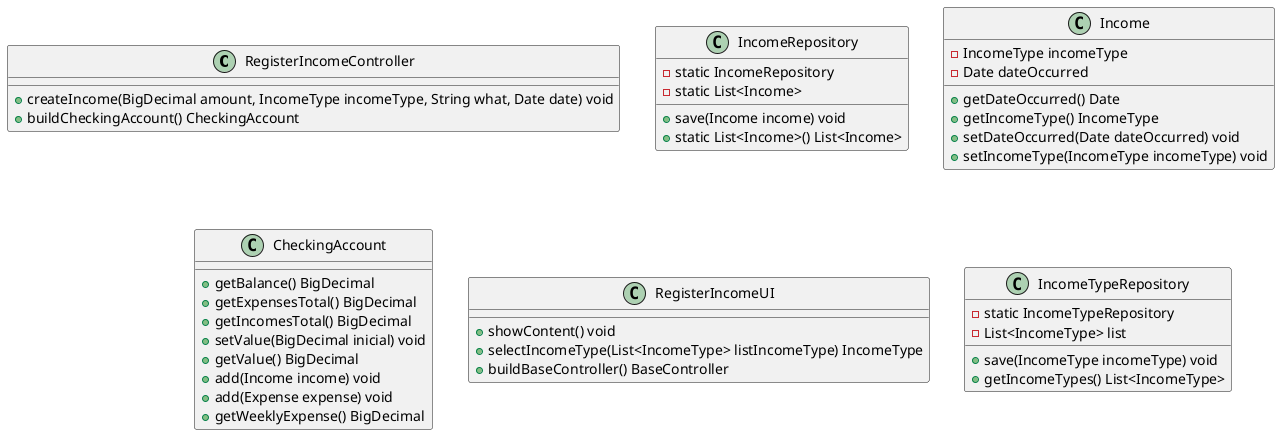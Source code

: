 @startuml

class RegisterIncomeController {
  +createIncome(BigDecimal amount, IncomeType incomeType, String what, Date date) void
  +buildCheckingAccount() CheckingAccount
}

class IncomeRepository {
  -static IncomeRepository
  -static List<Income>
  +save(Income income) void
  +static List<Income>() List<Income>
}

class Income {
  -IncomeType incomeType
  -Date dateOccurred
  +getDateOccurred() Date
  +getIncomeType() IncomeType
  +setDateOccurred(Date dateOccurred) void
  +setIncomeType(IncomeType incomeType) void
}

class CheckingAccount {
  +getBalance() BigDecimal
  +getExpensesTotal() BigDecimal
  +getIncomesTotal() BigDecimal
  +setValue(BigDecimal inicial) void
  +getValue() BigDecimal
  +add(Income income) void
  +add(Expense expense) void
  +getWeeklyExpense() BigDecimal
}

class RegisterIncomeUI {
  +showContent() void
  +selectIncomeType(List<IncomeType> listIncomeType) IncomeType
  +buildBaseController() BaseController
}

class IncomeTypeRepository {
  -static IncomeTypeRepository
  -List<IncomeType> list
  +save(IncomeType incomeType) void
  +getIncomeTypes() List<IncomeType>
}

@enduml
